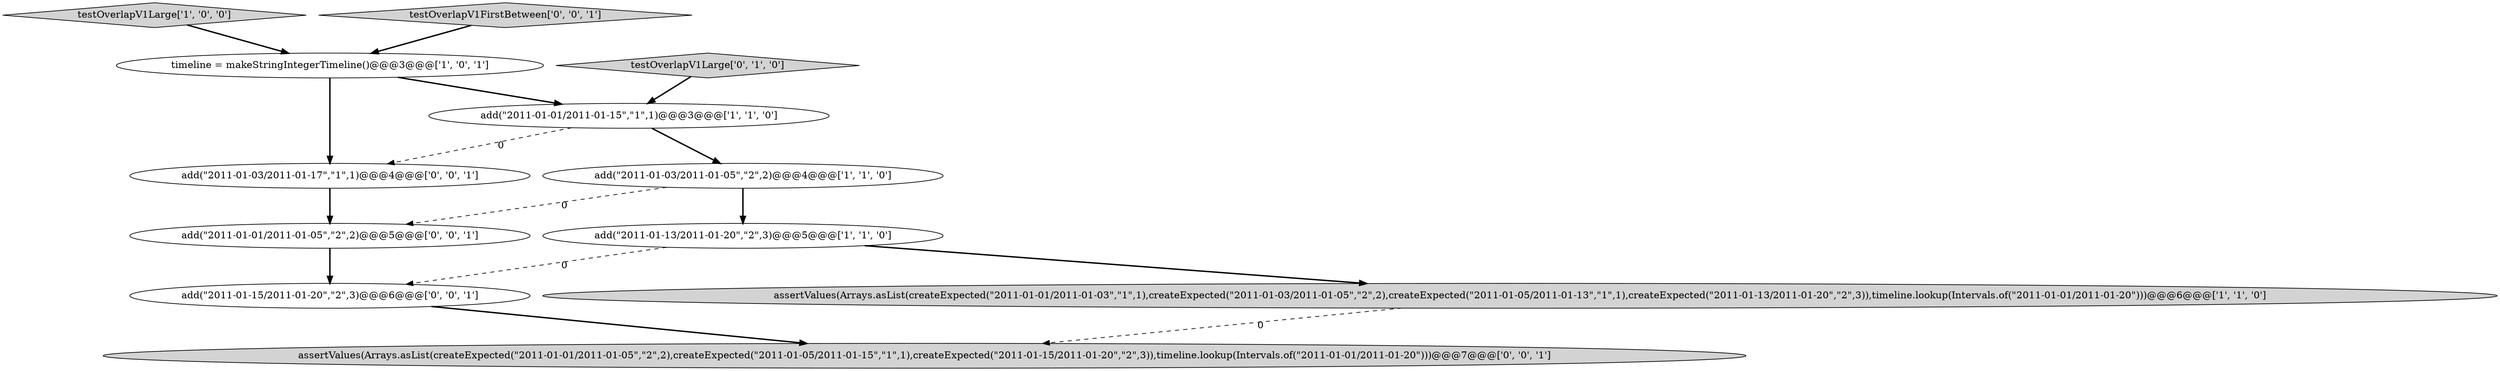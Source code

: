 digraph {
5 [style = filled, label = "assertValues(Arrays.asList(createExpected(\"2011-01-01/2011-01-03\",\"1\",1),createExpected(\"2011-01-03/2011-01-05\",\"2\",2),createExpected(\"2011-01-05/2011-01-13\",\"1\",1),createExpected(\"2011-01-13/2011-01-20\",\"2\",3)),timeline.lookup(Intervals.of(\"2011-01-01/2011-01-20\")))@@@6@@@['1', '1', '0']", fillcolor = lightgray, shape = ellipse image = "AAA0AAABBB1BBB"];
0 [style = filled, label = "add(\"2011-01-01/2011-01-15\",\"1\",1)@@@3@@@['1', '1', '0']", fillcolor = white, shape = ellipse image = "AAA0AAABBB1BBB"];
1 [style = filled, label = "timeline = makeStringIntegerTimeline()@@@3@@@['1', '0', '1']", fillcolor = white, shape = ellipse image = "AAA0AAABBB1BBB"];
4 [style = filled, label = "add(\"2011-01-13/2011-01-20\",\"2\",3)@@@5@@@['1', '1', '0']", fillcolor = white, shape = ellipse image = "AAA0AAABBB1BBB"];
2 [style = filled, label = "add(\"2011-01-03/2011-01-05\",\"2\",2)@@@4@@@['1', '1', '0']", fillcolor = white, shape = ellipse image = "AAA0AAABBB1BBB"];
3 [style = filled, label = "testOverlapV1Large['1', '0', '0']", fillcolor = lightgray, shape = diamond image = "AAA0AAABBB1BBB"];
9 [style = filled, label = "add(\"2011-01-15/2011-01-20\",\"2\",3)@@@6@@@['0', '0', '1']", fillcolor = white, shape = ellipse image = "AAA0AAABBB3BBB"];
8 [style = filled, label = "assertValues(Arrays.asList(createExpected(\"2011-01-01/2011-01-05\",\"2\",2),createExpected(\"2011-01-05/2011-01-15\",\"1\",1),createExpected(\"2011-01-15/2011-01-20\",\"2\",3)),timeline.lookup(Intervals.of(\"2011-01-01/2011-01-20\")))@@@7@@@['0', '0', '1']", fillcolor = lightgray, shape = ellipse image = "AAA0AAABBB3BBB"];
6 [style = filled, label = "testOverlapV1Large['0', '1', '0']", fillcolor = lightgray, shape = diamond image = "AAA0AAABBB2BBB"];
11 [style = filled, label = "testOverlapV1FirstBetween['0', '0', '1']", fillcolor = lightgray, shape = diamond image = "AAA0AAABBB3BBB"];
7 [style = filled, label = "add(\"2011-01-03/2011-01-17\",\"1\",1)@@@4@@@['0', '0', '1']", fillcolor = white, shape = ellipse image = "AAA0AAABBB3BBB"];
10 [style = filled, label = "add(\"2011-01-01/2011-01-05\",\"2\",2)@@@5@@@['0', '0', '1']", fillcolor = white, shape = ellipse image = "AAA0AAABBB3BBB"];
5->8 [style = dashed, label="0"];
4->9 [style = dashed, label="0"];
10->9 [style = bold, label=""];
6->0 [style = bold, label=""];
1->0 [style = bold, label=""];
3->1 [style = bold, label=""];
0->7 [style = dashed, label="0"];
9->8 [style = bold, label=""];
2->4 [style = bold, label=""];
4->5 [style = bold, label=""];
1->7 [style = bold, label=""];
7->10 [style = bold, label=""];
11->1 [style = bold, label=""];
2->10 [style = dashed, label="0"];
0->2 [style = bold, label=""];
}
